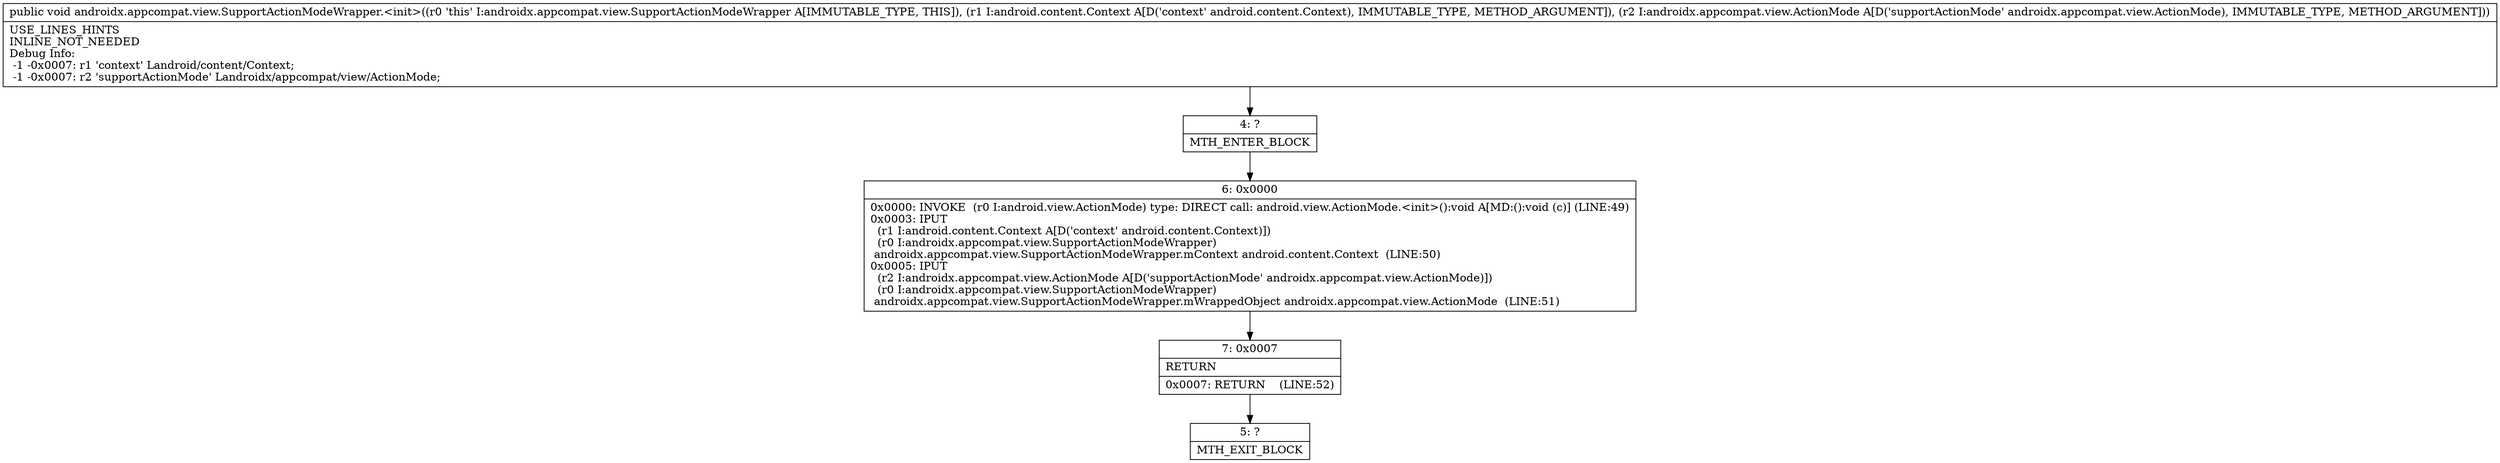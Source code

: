 digraph "CFG forandroidx.appcompat.view.SupportActionModeWrapper.\<init\>(Landroid\/content\/Context;Landroidx\/appcompat\/view\/ActionMode;)V" {
Node_4 [shape=record,label="{4\:\ ?|MTH_ENTER_BLOCK\l}"];
Node_6 [shape=record,label="{6\:\ 0x0000|0x0000: INVOKE  (r0 I:android.view.ActionMode) type: DIRECT call: android.view.ActionMode.\<init\>():void A[MD:():void (c)] (LINE:49)\l0x0003: IPUT  \l  (r1 I:android.content.Context A[D('context' android.content.Context)])\l  (r0 I:androidx.appcompat.view.SupportActionModeWrapper)\l androidx.appcompat.view.SupportActionModeWrapper.mContext android.content.Context  (LINE:50)\l0x0005: IPUT  \l  (r2 I:androidx.appcompat.view.ActionMode A[D('supportActionMode' androidx.appcompat.view.ActionMode)])\l  (r0 I:androidx.appcompat.view.SupportActionModeWrapper)\l androidx.appcompat.view.SupportActionModeWrapper.mWrappedObject androidx.appcompat.view.ActionMode  (LINE:51)\l}"];
Node_7 [shape=record,label="{7\:\ 0x0007|RETURN\l|0x0007: RETURN    (LINE:52)\l}"];
Node_5 [shape=record,label="{5\:\ ?|MTH_EXIT_BLOCK\l}"];
MethodNode[shape=record,label="{public void androidx.appcompat.view.SupportActionModeWrapper.\<init\>((r0 'this' I:androidx.appcompat.view.SupportActionModeWrapper A[IMMUTABLE_TYPE, THIS]), (r1 I:android.content.Context A[D('context' android.content.Context), IMMUTABLE_TYPE, METHOD_ARGUMENT]), (r2 I:androidx.appcompat.view.ActionMode A[D('supportActionMode' androidx.appcompat.view.ActionMode), IMMUTABLE_TYPE, METHOD_ARGUMENT]))  | USE_LINES_HINTS\lINLINE_NOT_NEEDED\lDebug Info:\l  \-1 \-0x0007: r1 'context' Landroid\/content\/Context;\l  \-1 \-0x0007: r2 'supportActionMode' Landroidx\/appcompat\/view\/ActionMode;\l}"];
MethodNode -> Node_4;Node_4 -> Node_6;
Node_6 -> Node_7;
Node_7 -> Node_5;
}

